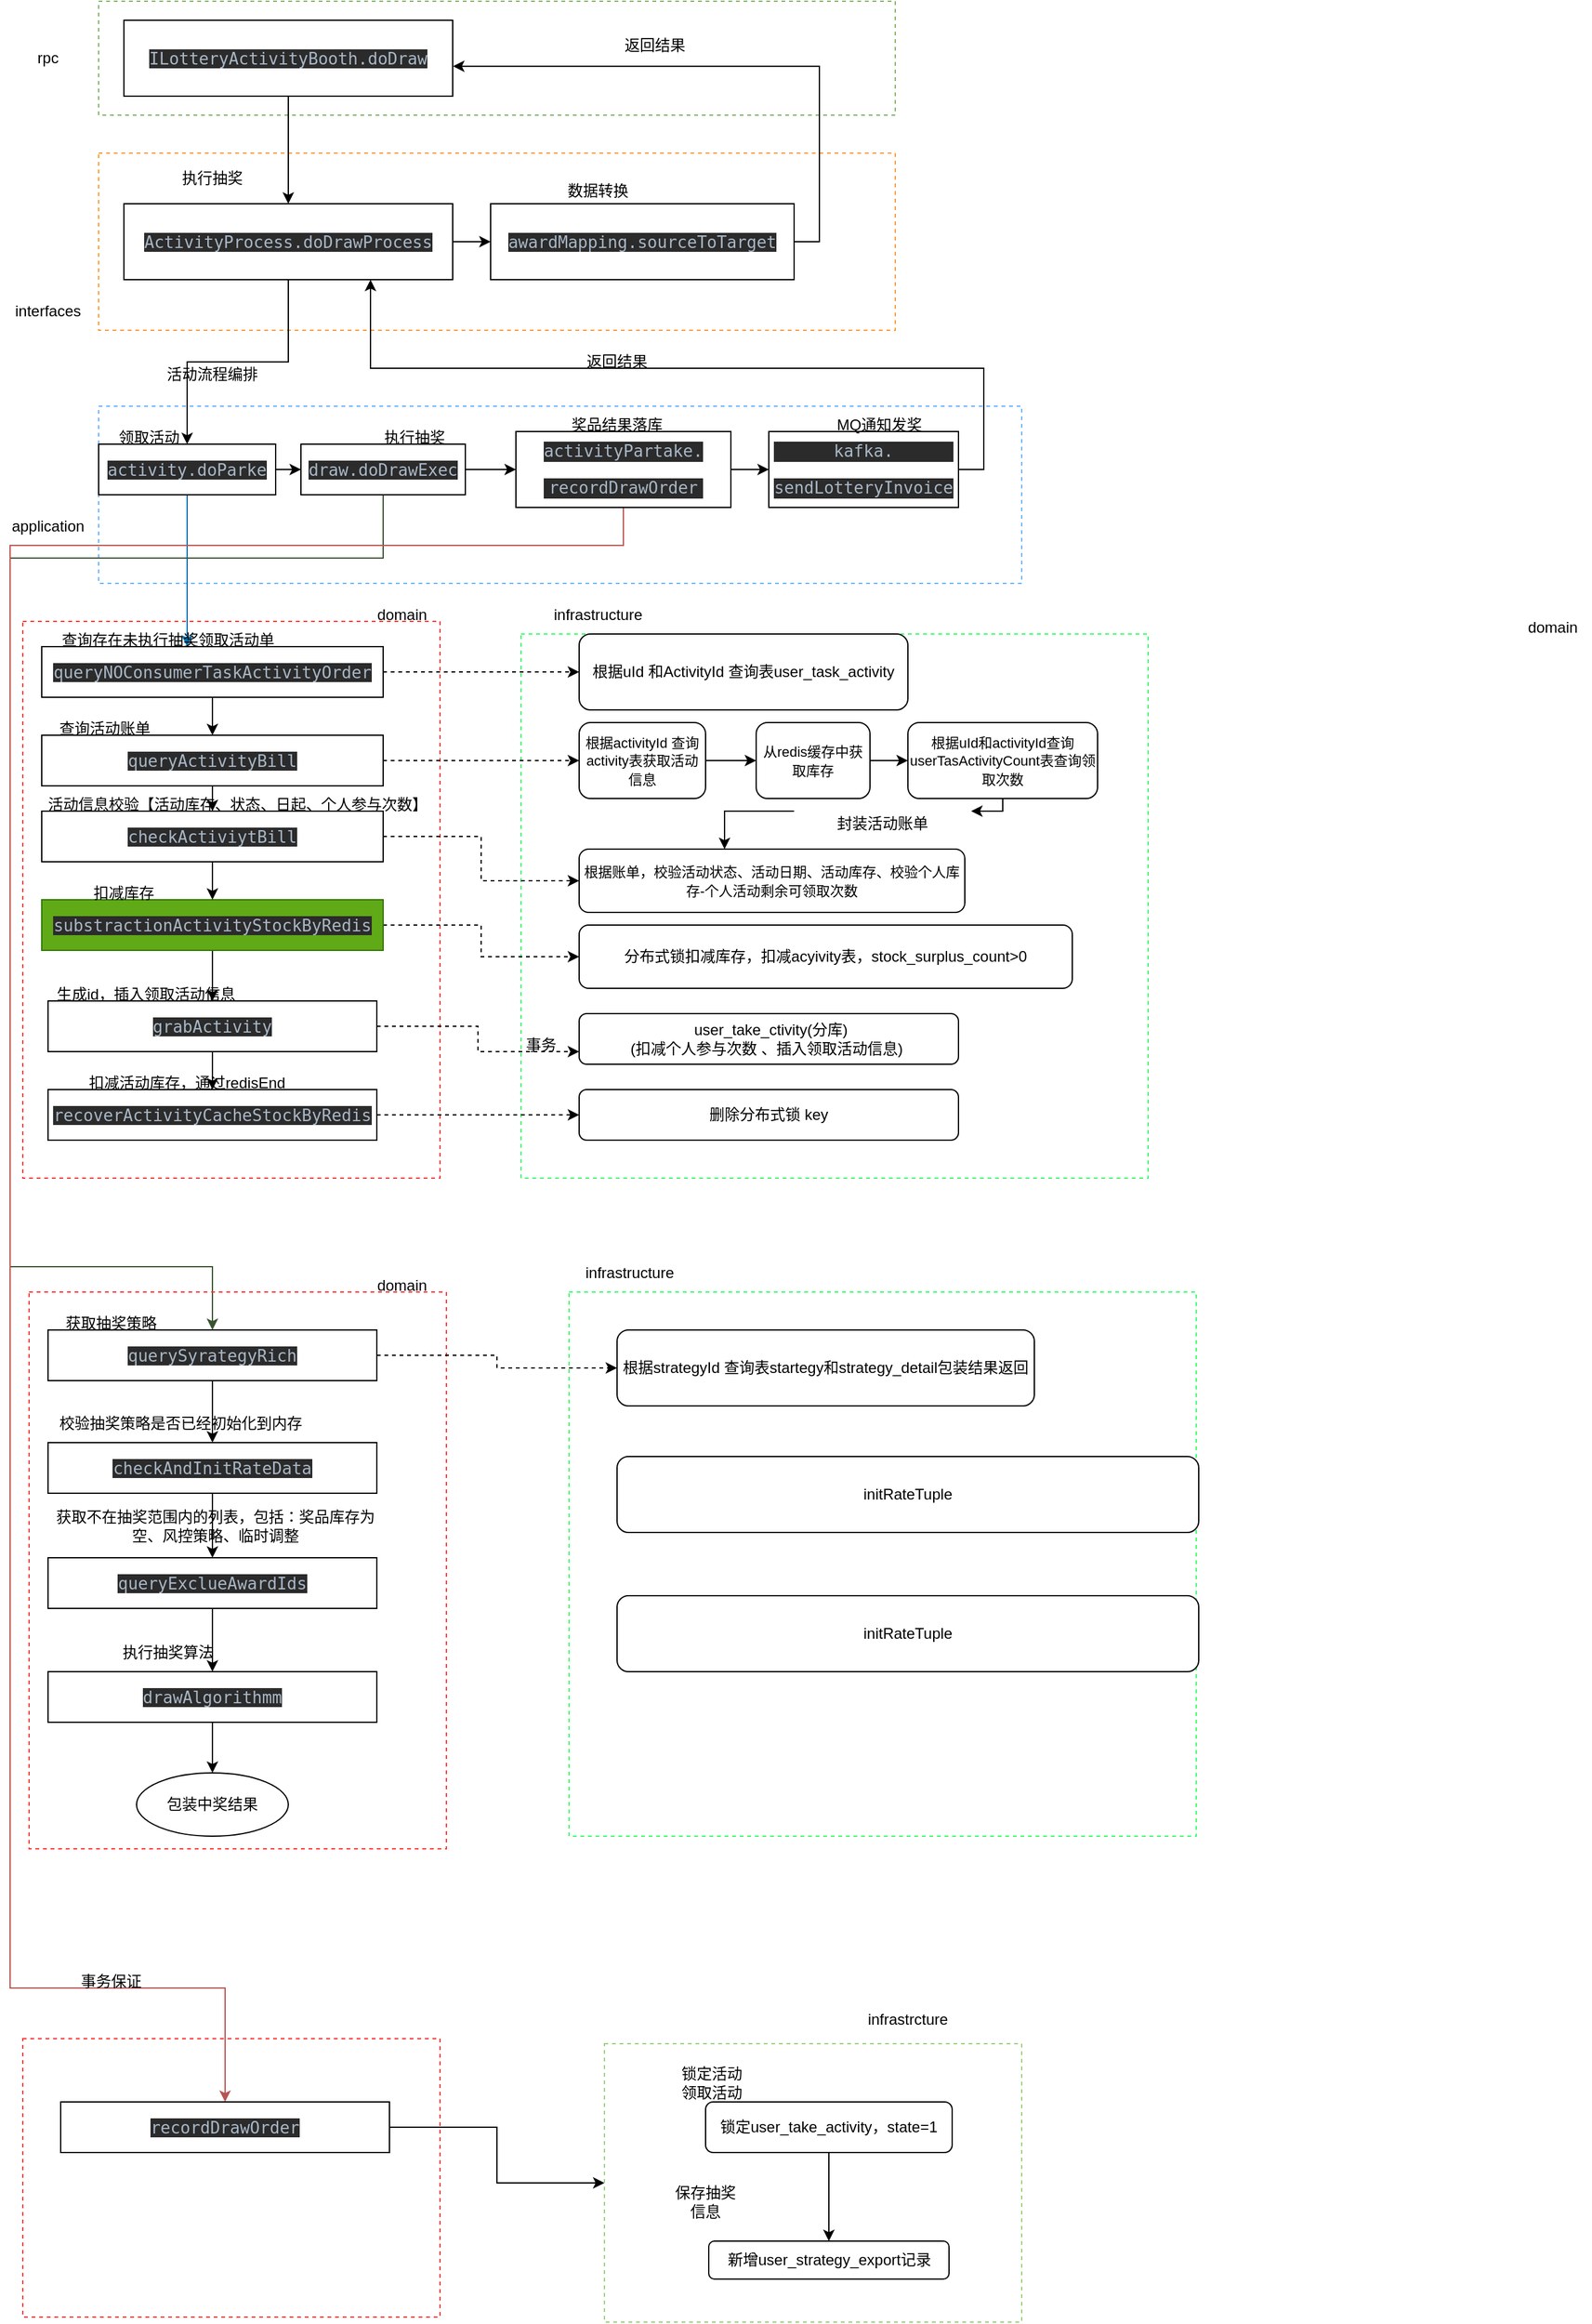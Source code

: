 <mxfile version="21.1.0" type="github">
  <diagram name="Page-1" id="397XtpELp0BZya12UyQO">
    <mxGraphModel dx="662" dy="318" grid="1" gridSize="10" guides="1" tooltips="1" connect="1" arrows="1" fold="1" page="1" pageScale="1" pageWidth="827" pageHeight="1169" math="0" shadow="0">
      <root>
        <mxCell id="0" />
        <mxCell id="1" parent="0" />
        <mxCell id="pDx0QRTIZcKYgERC59iP-1" value="" style="rounded=0;whiteSpace=wrap;html=1;fillColor=none;dashed=1;strokeColor=#82b366;" parent="1" vertex="1">
          <mxGeometry x="80" y="30" width="630" height="90" as="geometry" />
        </mxCell>
        <mxCell id="pDx0QRTIZcKYgERC59iP-2" value="rpc" style="text;html=1;strokeColor=none;fillColor=none;align=center;verticalAlign=middle;whiteSpace=wrap;rounded=0;" parent="1" vertex="1">
          <mxGeometry x="10" y="60" width="60" height="30" as="geometry" />
        </mxCell>
        <mxCell id="pDx0QRTIZcKYgERC59iP-3" value="" style="rounded=0;whiteSpace=wrap;html=1;fillColor=none;dashed=1;strokeColor=#FF9933;" parent="1" vertex="1">
          <mxGeometry x="80" y="150" width="630" height="140" as="geometry" />
        </mxCell>
        <mxCell id="pDx0QRTIZcKYgERC59iP-4" value="interfaces" style="text;html=1;strokeColor=none;fillColor=none;align=center;verticalAlign=middle;whiteSpace=wrap;rounded=0;" parent="1" vertex="1">
          <mxGeometry x="10" y="260" width="60" height="30" as="geometry" />
        </mxCell>
        <mxCell id="pDx0QRTIZcKYgERC59iP-6" value="" style="rounded=0;whiteSpace=wrap;html=1;fillColor=none;dashed=1;strokeColor=#66B2FF;" parent="1" vertex="1">
          <mxGeometry x="80" y="350" width="730" height="140" as="geometry" />
        </mxCell>
        <mxCell id="pDx0QRTIZcKYgERC59iP-7" value="application" style="text;html=1;strokeColor=none;fillColor=none;align=center;verticalAlign=middle;whiteSpace=wrap;rounded=0;" parent="1" vertex="1">
          <mxGeometry x="10" y="430" width="60" height="30" as="geometry" />
        </mxCell>
        <mxCell id="pDx0QRTIZcKYgERC59iP-8" value="" style="rounded=0;whiteSpace=wrap;html=1;fillColor=none;dashed=1;strokeColor=#ff3333;" parent="1" vertex="1">
          <mxGeometry x="20" y="520" width="330" height="440" as="geometry" />
        </mxCell>
        <mxCell id="pDx0QRTIZcKYgERC59iP-9" value="domain" style="text;html=1;strokeColor=none;fillColor=none;align=center;verticalAlign=middle;whiteSpace=wrap;rounded=0;" parent="1" vertex="1">
          <mxGeometry x="290" y="500" width="60" height="30" as="geometry" />
        </mxCell>
        <mxCell id="pDx0QRTIZcKYgERC59iP-10" value="" style="rounded=0;whiteSpace=wrap;html=1;fillColor=none;dashed=1;strokeColor=#33ff66;" parent="1" vertex="1">
          <mxGeometry x="414" y="530" width="496" height="430" as="geometry" />
        </mxCell>
        <mxCell id="pDx0QRTIZcKYgERC59iP-19" value="" style="edgeStyle=orthogonalEdgeStyle;rounded=0;orthogonalLoop=1;jettySize=auto;html=1;" parent="1" source="pDx0QRTIZcKYgERC59iP-12" target="pDx0QRTIZcKYgERC59iP-18" edge="1">
          <mxGeometry relative="1" as="geometry" />
        </mxCell>
        <mxCell id="pDx0QRTIZcKYgERC59iP-28" value="" style="edgeStyle=orthogonalEdgeStyle;rounded=0;orthogonalLoop=1;jettySize=auto;html=1;" parent="1" source="pDx0QRTIZcKYgERC59iP-12" target="pDx0QRTIZcKYgERC59iP-27" edge="1">
          <mxGeometry relative="1" as="geometry" />
        </mxCell>
        <mxCell id="pDx0QRTIZcKYgERC59iP-12" value="&lt;pre style=&quot;border-color: var(--border-color); background-color: rgb(43, 43, 43); color: rgb(169, 183, 198); font-family: &amp;quot;JetBrains Mono&amp;quot;, monospace; font-size: 9.8pt;&quot;&gt;ActivityProcess.doDrawProcess&lt;/pre&gt;" style="rounded=0;whiteSpace=wrap;html=1;" parent="1" vertex="1">
          <mxGeometry x="100" y="190" width="260" height="60" as="geometry" />
        </mxCell>
        <mxCell id="pDx0QRTIZcKYgERC59iP-14" style="edgeStyle=orthogonalEdgeStyle;rounded=0;orthogonalLoop=1;jettySize=auto;html=1;" parent="1" source="pDx0QRTIZcKYgERC59iP-13" target="pDx0QRTIZcKYgERC59iP-12" edge="1">
          <mxGeometry relative="1" as="geometry" />
        </mxCell>
        <mxCell id="pDx0QRTIZcKYgERC59iP-13" value="&lt;pre style=&quot;background-color:#2b2b2b;color:#a9b7c6;font-family:&#39;JetBrains Mono&#39;,monospace;font-size:9.8pt;&quot;&gt;ILotteryActivityBooth.doDraw&lt;/pre&gt;" style="rounded=0;whiteSpace=wrap;html=1;" parent="1" vertex="1">
          <mxGeometry x="100" y="45" width="260" height="60" as="geometry" />
        </mxCell>
        <mxCell id="pDx0QRTIZcKYgERC59iP-23" style="edgeStyle=orthogonalEdgeStyle;rounded=0;orthogonalLoop=1;jettySize=auto;html=1;entryX=1.001;entryY=0.606;entryDx=0;entryDy=0;entryPerimeter=0;" parent="1" source="pDx0QRTIZcKYgERC59iP-18" target="pDx0QRTIZcKYgERC59iP-13" edge="1">
          <mxGeometry relative="1" as="geometry">
            <Array as="points">
              <mxPoint x="650" y="220" />
              <mxPoint x="650" y="81" />
            </Array>
          </mxGeometry>
        </mxCell>
        <mxCell id="pDx0QRTIZcKYgERC59iP-18" value="&lt;pre style=&quot;border-color: var(--border-color); background-color: rgb(43, 43, 43); color: rgb(169, 183, 198); font-family: &amp;quot;JetBrains Mono&amp;quot;, monospace; font-size: 9.8pt;&quot;&gt;awardMapping.sourceToTarget&lt;/pre&gt;" style="whiteSpace=wrap;html=1;rounded=0;" parent="1" vertex="1">
          <mxGeometry x="390" y="190" width="240" height="60" as="geometry" />
        </mxCell>
        <mxCell id="pDx0QRTIZcKYgERC59iP-20" value="执行抽奖" style="text;html=1;strokeColor=none;fillColor=none;align=center;verticalAlign=middle;whiteSpace=wrap;rounded=0;" parent="1" vertex="1">
          <mxGeometry x="140" y="160" width="60" height="20" as="geometry" />
        </mxCell>
        <mxCell id="pDx0QRTIZcKYgERC59iP-21" value="数据转换" style="text;html=1;strokeColor=none;fillColor=none;align=center;verticalAlign=middle;whiteSpace=wrap;rounded=0;" parent="1" vertex="1">
          <mxGeometry x="440" y="170" width="70" height="20" as="geometry" />
        </mxCell>
        <mxCell id="pDx0QRTIZcKYgERC59iP-24" value="返回结果" style="text;html=1;strokeColor=none;fillColor=none;align=center;verticalAlign=middle;whiteSpace=wrap;rounded=0;" parent="1" vertex="1">
          <mxGeometry x="490" y="50" width="60" height="30" as="geometry" />
        </mxCell>
        <mxCell id="pDx0QRTIZcKYgERC59iP-31" value="" style="edgeStyle=orthogonalEdgeStyle;rounded=0;orthogonalLoop=1;jettySize=auto;html=1;" parent="1" source="pDx0QRTIZcKYgERC59iP-27" target="pDx0QRTIZcKYgERC59iP-30" edge="1">
          <mxGeometry relative="1" as="geometry" />
        </mxCell>
        <mxCell id="pDx0QRTIZcKYgERC59iP-55" style="edgeStyle=orthogonalEdgeStyle;rounded=0;orthogonalLoop=1;jettySize=auto;html=1;fillColor=#1ba1e2;strokeColor=#006EAF;" parent="1" source="pDx0QRTIZcKYgERC59iP-27" target="pDx0QRTIZcKYgERC59iP-54" edge="1">
          <mxGeometry relative="1" as="geometry">
            <Array as="points">
              <mxPoint x="150" y="510" />
              <mxPoint x="150" y="510" />
            </Array>
          </mxGeometry>
        </mxCell>
        <mxCell id="pDx0QRTIZcKYgERC59iP-27" value="&lt;pre style=&quot;border-color: var(--border-color); background-color: rgb(43, 43, 43); color: rgb(169, 183, 198); font-family: &amp;quot;JetBrains Mono&amp;quot;, monospace; font-size: 9.8pt;&quot;&gt;activity.doParke&lt;/pre&gt;" style="whiteSpace=wrap;html=1;rounded=0;" parent="1" vertex="1">
          <mxGeometry x="80" y="380" width="140" height="40" as="geometry" />
        </mxCell>
        <mxCell id="pDx0QRTIZcKYgERC59iP-29" value="活动流程编排" style="text;html=1;strokeColor=none;fillColor=none;align=center;verticalAlign=middle;whiteSpace=wrap;rounded=0;" parent="1" vertex="1">
          <mxGeometry x="60" y="310" width="220" height="30" as="geometry" />
        </mxCell>
        <mxCell id="pDx0QRTIZcKYgERC59iP-35" value="" style="edgeStyle=orthogonalEdgeStyle;rounded=0;orthogonalLoop=1;jettySize=auto;html=1;" parent="1" source="pDx0QRTIZcKYgERC59iP-30" target="pDx0QRTIZcKYgERC59iP-34" edge="1">
          <mxGeometry relative="1" as="geometry" />
        </mxCell>
        <mxCell id="pDx0QRTIZcKYgERC59iP-111" style="edgeStyle=orthogonalEdgeStyle;rounded=0;orthogonalLoop=1;jettySize=auto;html=1;fillColor=#6d8764;strokeColor=#3A5431;entryX=0.5;entryY=0;entryDx=0;entryDy=0;" parent="1" source="pDx0QRTIZcKYgERC59iP-30" target="pDx0QRTIZcKYgERC59iP-115" edge="1">
          <mxGeometry relative="1" as="geometry">
            <mxPoint x="170" y="1050" as="targetPoint" />
            <Array as="points">
              <mxPoint x="305" y="470" />
              <mxPoint x="10" y="470" />
              <mxPoint x="10" y="1030" />
              <mxPoint x="170" y="1030" />
            </Array>
          </mxGeometry>
        </mxCell>
        <mxCell id="pDx0QRTIZcKYgERC59iP-30" value="&lt;pre style=&quot;border-color: var(--border-color); background-color: rgb(43, 43, 43); color: rgb(169, 183, 198); font-family: &amp;quot;JetBrains Mono&amp;quot;, monospace; font-size: 9.8pt;&quot;&gt;draw.doDrawExec&lt;/pre&gt;" style="whiteSpace=wrap;html=1;rounded=0;" parent="1" vertex="1">
          <mxGeometry x="240" y="380" width="130" height="40" as="geometry" />
        </mxCell>
        <mxCell id="pDx0QRTIZcKYgERC59iP-37" value="" style="edgeStyle=orthogonalEdgeStyle;rounded=0;orthogonalLoop=1;jettySize=auto;html=1;" parent="1" source="pDx0QRTIZcKYgERC59iP-34" target="pDx0QRTIZcKYgERC59iP-36" edge="1">
          <mxGeometry relative="1" as="geometry" />
        </mxCell>
        <mxCell id="pDx0QRTIZcKYgERC59iP-133" style="edgeStyle=orthogonalEdgeStyle;rounded=0;orthogonalLoop=1;jettySize=auto;html=1;fillColor=#f8cecc;gradientColor=#ea6b66;strokeColor=#b85450;entryX=0.5;entryY=0;entryDx=0;entryDy=0;" parent="1" source="pDx0QRTIZcKYgERC59iP-34" target="pDx0QRTIZcKYgERC59iP-135" edge="1">
          <mxGeometry relative="1" as="geometry">
            <mxPoint x="200" y="1650" as="targetPoint" />
            <Array as="points">
              <mxPoint x="495" y="460" />
              <mxPoint x="10" y="460" />
              <mxPoint x="10" y="1600" />
              <mxPoint x="180" y="1600" />
              <mxPoint x="180" y="1670" />
            </Array>
          </mxGeometry>
        </mxCell>
        <mxCell id="pDx0QRTIZcKYgERC59iP-34" value="&lt;pre style=&quot;border-color: var(--border-color); background-color: rgb(43, 43, 43); color: rgb(169, 183, 198); font-family: &amp;quot;JetBrains Mono&amp;quot;, monospace; font-size: 9.8pt;&quot;&gt;activityPartake.&lt;/pre&gt;&lt;pre style=&quot;border-color: var(--border-color); background-color: rgb(43, 43, 43); color: rgb(169, 183, 198); font-family: &amp;quot;JetBrains Mono&amp;quot;, monospace; font-size: 9.8pt;&quot;&gt;recordDrawOrder&lt;/pre&gt;" style="whiteSpace=wrap;html=1;rounded=0;" parent="1" vertex="1">
          <mxGeometry x="410" y="370" width="170" height="60" as="geometry" />
        </mxCell>
        <mxCell id="pDx0QRTIZcKYgERC59iP-39" style="edgeStyle=orthogonalEdgeStyle;rounded=0;orthogonalLoop=1;jettySize=auto;html=1;entryX=0.75;entryY=1;entryDx=0;entryDy=0;" parent="1" source="pDx0QRTIZcKYgERC59iP-36" target="pDx0QRTIZcKYgERC59iP-12" edge="1">
          <mxGeometry relative="1" as="geometry">
            <Array as="points">
              <mxPoint x="780" y="400" />
              <mxPoint x="780" y="320" />
              <mxPoint x="295" y="320" />
            </Array>
          </mxGeometry>
        </mxCell>
        <mxCell id="pDx0QRTIZcKYgERC59iP-36" value="&lt;pre style=&quot;border-color: var(--border-color); background-color: rgb(43, 43, 43); color: rgb(169, 183, 198); font-family: &amp;quot;JetBrains Mono&amp;quot;, monospace; font-size: 9.8pt;&quot;&gt;kafka.&lt;/pre&gt;&lt;pre style=&quot;border-color: var(--border-color); background-color: rgb(43, 43, 43); color: rgb(169, 183, 198); font-family: &amp;quot;JetBrains Mono&amp;quot;, monospace; font-size: 9.8pt;&quot;&gt;sendLotteryInvoice&lt;/pre&gt;" style="whiteSpace=wrap;html=1;rounded=0;" parent="1" vertex="1">
          <mxGeometry x="610" y="370" width="150" height="60" as="geometry" />
        </mxCell>
        <mxCell id="pDx0QRTIZcKYgERC59iP-41" value="返回结果" style="text;html=1;strokeColor=none;fillColor=none;align=center;verticalAlign=middle;whiteSpace=wrap;rounded=0;" parent="1" vertex="1">
          <mxGeometry x="460" y="300" width="60" height="30" as="geometry" />
        </mxCell>
        <mxCell id="pDx0QRTIZcKYgERC59iP-42" value="领取活动" style="text;html=1;strokeColor=none;fillColor=none;align=center;verticalAlign=middle;whiteSpace=wrap;rounded=0;" parent="1" vertex="1">
          <mxGeometry x="90" y="360" width="60" height="30" as="geometry" />
        </mxCell>
        <mxCell id="pDx0QRTIZcKYgERC59iP-43" value="执行抽奖" style="text;html=1;strokeColor=none;fillColor=none;align=center;verticalAlign=middle;whiteSpace=wrap;rounded=0;" parent="1" vertex="1">
          <mxGeometry x="300" y="360" width="60" height="30" as="geometry" />
        </mxCell>
        <mxCell id="pDx0QRTIZcKYgERC59iP-44" value="奖品结果落库" style="text;html=1;strokeColor=none;fillColor=none;align=center;verticalAlign=middle;whiteSpace=wrap;rounded=0;" parent="1" vertex="1">
          <mxGeometry x="440" y="350" width="100" height="30" as="geometry" />
        </mxCell>
        <mxCell id="pDx0QRTIZcKYgERC59iP-45" value="MQ通知发奖" style="text;html=1;strokeColor=none;fillColor=none;align=center;verticalAlign=middle;whiteSpace=wrap;rounded=0;" parent="1" vertex="1">
          <mxGeometry x="655" y="350" width="85" height="30" as="geometry" />
        </mxCell>
        <mxCell id="pDx0QRTIZcKYgERC59iP-61" style="edgeStyle=orthogonalEdgeStyle;rounded=0;orthogonalLoop=1;jettySize=auto;html=1;entryX=0.5;entryY=0;entryDx=0;entryDy=0;" parent="1" source="pDx0QRTIZcKYgERC59iP-54" target="pDx0QRTIZcKYgERC59iP-56" edge="1">
          <mxGeometry relative="1" as="geometry" />
        </mxCell>
        <mxCell id="pDx0QRTIZcKYgERC59iP-84" style="edgeStyle=orthogonalEdgeStyle;rounded=0;orthogonalLoop=1;jettySize=auto;html=1;entryX=0;entryY=0.5;entryDx=0;entryDy=0;dashed=1;" parent="1" source="pDx0QRTIZcKYgERC59iP-54" target="pDx0QRTIZcKYgERC59iP-83" edge="1">
          <mxGeometry relative="1" as="geometry" />
        </mxCell>
        <mxCell id="pDx0QRTIZcKYgERC59iP-54" value="&lt;pre style=&quot;border-color: var(--border-color); background-color: rgb(43, 43, 43); color: rgb(169, 183, 198); font-family: &amp;quot;JetBrains Mono&amp;quot;, monospace; font-size: 9.8pt;&quot;&gt;queryNOConsumerTaskActivityOrder&lt;/pre&gt;" style="rounded=0;whiteSpace=wrap;html=1;" parent="1" vertex="1">
          <mxGeometry x="35" y="540" width="270" height="40" as="geometry" />
        </mxCell>
        <mxCell id="pDx0QRTIZcKYgERC59iP-66" style="edgeStyle=orthogonalEdgeStyle;rounded=0;orthogonalLoop=1;jettySize=auto;html=1;entryX=0.5;entryY=0;entryDx=0;entryDy=0;" parent="1" source="pDx0QRTIZcKYgERC59iP-56" target="pDx0QRTIZcKYgERC59iP-58" edge="1">
          <mxGeometry relative="1" as="geometry" />
        </mxCell>
        <mxCell id="pDx0QRTIZcKYgERC59iP-86" style="edgeStyle=orthogonalEdgeStyle;rounded=0;orthogonalLoop=1;jettySize=auto;html=1;entryX=0;entryY=0.5;entryDx=0;entryDy=0;dashed=1;" parent="1" source="pDx0QRTIZcKYgERC59iP-56" target="pDx0QRTIZcKYgERC59iP-85" edge="1">
          <mxGeometry relative="1" as="geometry" />
        </mxCell>
        <mxCell id="pDx0QRTIZcKYgERC59iP-56" value="&lt;pre style=&quot;border-color: var(--border-color); background-color: rgb(43, 43, 43); color: rgb(169, 183, 198); font-family: &amp;quot;JetBrains Mono&amp;quot;, monospace; font-size: 9.8pt;&quot;&gt;queryActivityBill&lt;/pre&gt;" style="rounded=0;whiteSpace=wrap;html=1;" parent="1" vertex="1">
          <mxGeometry x="35" y="610" width="270" height="40" as="geometry" />
        </mxCell>
        <mxCell id="pDx0QRTIZcKYgERC59iP-73" value="" style="edgeStyle=orthogonalEdgeStyle;rounded=0;orthogonalLoop=1;jettySize=auto;html=1;" parent="1" source="pDx0QRTIZcKYgERC59iP-57" target="pDx0QRTIZcKYgERC59iP-72" edge="1">
          <mxGeometry relative="1" as="geometry" />
        </mxCell>
        <mxCell id="pDx0QRTIZcKYgERC59iP-101" style="edgeStyle=orthogonalEdgeStyle;rounded=0;orthogonalLoop=1;jettySize=auto;html=1;dashed=1;" parent="1" source="pDx0QRTIZcKYgERC59iP-57" target="pDx0QRTIZcKYgERC59iP-100" edge="1">
          <mxGeometry relative="1" as="geometry" />
        </mxCell>
        <mxCell id="pDx0QRTIZcKYgERC59iP-57" value="&lt;pre style=&quot;border-color: var(--border-color); background-color: rgb(43, 43, 43); color: rgb(169, 183, 198); font-family: &amp;quot;JetBrains Mono&amp;quot;, monospace; font-size: 9.8pt;&quot;&gt;&lt;pre style=&quot;border-color: var(--border-color); font-family: &amp;quot;JetBrains Mono&amp;quot;, monospace; font-size: 9.8pt;&quot;&gt;substractionActivityStockByRedis&lt;/pre&gt;&lt;/pre&gt;" style="rounded=0;whiteSpace=wrap;html=1;fillColor=#60a917;fontColor=#ffffff;strokeColor=#2D7600;" parent="1" vertex="1">
          <mxGeometry x="35" y="740" width="270" height="40" as="geometry" />
        </mxCell>
        <mxCell id="pDx0QRTIZcKYgERC59iP-67" value="" style="edgeStyle=orthogonalEdgeStyle;rounded=0;orthogonalLoop=1;jettySize=auto;html=1;" parent="1" source="pDx0QRTIZcKYgERC59iP-58" target="pDx0QRTIZcKYgERC59iP-57" edge="1">
          <mxGeometry relative="1" as="geometry" />
        </mxCell>
        <mxCell id="pDx0QRTIZcKYgERC59iP-95" style="edgeStyle=orthogonalEdgeStyle;rounded=0;orthogonalLoop=1;jettySize=auto;html=1;entryX=0;entryY=0.5;entryDx=0;entryDy=0;dashed=1;" parent="1" source="pDx0QRTIZcKYgERC59iP-58" target="pDx0QRTIZcKYgERC59iP-94" edge="1">
          <mxGeometry relative="1" as="geometry" />
        </mxCell>
        <mxCell id="pDx0QRTIZcKYgERC59iP-58" value="&lt;pre style=&quot;border-color: var(--border-color); background-color: rgb(43, 43, 43); color: rgb(169, 183, 198); font-family: &amp;quot;JetBrains Mono&amp;quot;, monospace; font-size: 9.8pt;&quot;&gt;checkActiviytBill&lt;/pre&gt;" style="rounded=0;whiteSpace=wrap;html=1;" parent="1" vertex="1">
          <mxGeometry x="35" y="670" width="270" height="40" as="geometry" />
        </mxCell>
        <mxCell id="pDx0QRTIZcKYgERC59iP-68" value="查询存在未执行抽奖领取活动单" style="text;html=1;strokeColor=none;fillColor=none;align=center;verticalAlign=middle;whiteSpace=wrap;rounded=0;" parent="1" vertex="1">
          <mxGeometry x="50" y="520" width="170" height="30" as="geometry" />
        </mxCell>
        <mxCell id="pDx0QRTIZcKYgERC59iP-69" value="查询活动账单" style="text;html=1;strokeColor=none;fillColor=none;align=center;verticalAlign=middle;whiteSpace=wrap;rounded=0;" parent="1" vertex="1">
          <mxGeometry x="30" y="590" width="110" height="30" as="geometry" />
        </mxCell>
        <mxCell id="pDx0QRTIZcKYgERC59iP-70" value="活动信息校验【活动库存、状态、日起、个人参与次数】" style="text;html=1;strokeColor=none;fillColor=none;align=center;verticalAlign=middle;whiteSpace=wrap;rounded=0;" parent="1" vertex="1">
          <mxGeometry x="30" y="650" width="320" height="30" as="geometry" />
        </mxCell>
        <mxCell id="pDx0QRTIZcKYgERC59iP-71" value="扣减库存" style="text;html=1;strokeColor=none;fillColor=none;align=center;verticalAlign=middle;whiteSpace=wrap;rounded=0;" parent="1" vertex="1">
          <mxGeometry x="70" y="720" width="60" height="30" as="geometry" />
        </mxCell>
        <mxCell id="pDx0QRTIZcKYgERC59iP-76" value="" style="edgeStyle=orthogonalEdgeStyle;rounded=0;orthogonalLoop=1;jettySize=auto;html=1;" parent="1" source="pDx0QRTIZcKYgERC59iP-72" target="pDx0QRTIZcKYgERC59iP-75" edge="1">
          <mxGeometry relative="1" as="geometry" />
        </mxCell>
        <mxCell id="pDx0QRTIZcKYgERC59iP-104" style="edgeStyle=orthogonalEdgeStyle;rounded=0;orthogonalLoop=1;jettySize=auto;html=1;entryX=0;entryY=0.75;entryDx=0;entryDy=0;dashed=1;" parent="1" source="pDx0QRTIZcKYgERC59iP-72" target="pDx0QRTIZcKYgERC59iP-103" edge="1">
          <mxGeometry relative="1" as="geometry" />
        </mxCell>
        <mxCell id="pDx0QRTIZcKYgERC59iP-72" value="&lt;pre style=&quot;border-color: var(--border-color); color: rgb(169, 183, 198); font-size: 9.8pt; font-family: &amp;quot;JetBrains Mono&amp;quot;, monospace;&quot;&gt;&lt;pre style=&quot;border-color: var(--border-color); background-color: rgb(43, 43, 43); font-family: &amp;quot;JetBrains Mono&amp;quot;, monospace; font-size: 9.8pt;&quot;&gt;grabActivity&lt;/pre&gt;&lt;/pre&gt;" style="whiteSpace=wrap;html=1;rounded=0;" parent="1" vertex="1">
          <mxGeometry x="40" y="820" width="260" height="40" as="geometry" />
        </mxCell>
        <mxCell id="pDx0QRTIZcKYgERC59iP-74" value="生成id，插入领取活动信息" style="text;html=1;strokeColor=none;fillColor=none;align=center;verticalAlign=middle;whiteSpace=wrap;rounded=0;" parent="1" vertex="1">
          <mxGeometry x="35" y="800" width="165" height="30" as="geometry" />
        </mxCell>
        <mxCell id="pDx0QRTIZcKYgERC59iP-107" style="edgeStyle=orthogonalEdgeStyle;rounded=0;orthogonalLoop=1;jettySize=auto;html=1;dashed=1;" parent="1" source="pDx0QRTIZcKYgERC59iP-75" target="pDx0QRTIZcKYgERC59iP-106" edge="1">
          <mxGeometry relative="1" as="geometry" />
        </mxCell>
        <mxCell id="pDx0QRTIZcKYgERC59iP-75" value="&lt;pre style=&quot;border-color: var(--border-color); color: rgb(169, 183, 198); font-size: 9.8pt; font-style: normal; font-variant-ligatures: normal; font-variant-caps: normal; font-weight: 400; letter-spacing: normal; orphans: 2; text-align: center; text-indent: 0px; text-transform: none; widows: 2; word-spacing: 0px; -webkit-text-stroke-width: 0px; text-decoration-thickness: initial; text-decoration-style: initial; text-decoration-color: initial; background-color: rgb(43, 43, 43); font-family: &amp;quot;JetBrains Mono&amp;quot;, monospace;&quot;&gt;recoverActivityCacheStockByRedis&lt;/pre&gt;" style="whiteSpace=wrap;html=1;rounded=0;" parent="1" vertex="1">
          <mxGeometry x="40" y="890" width="260" height="40" as="geometry" />
        </mxCell>
        <mxCell id="pDx0QRTIZcKYgERC59iP-77" value="扣减活动库存，通过redisEnd" style="text;html=1;strokeColor=none;fillColor=none;align=center;verticalAlign=middle;whiteSpace=wrap;rounded=0;" parent="1" vertex="1">
          <mxGeometry x="60" y="870" width="180" height="30" as="geometry" />
        </mxCell>
        <mxCell id="pDx0QRTIZcKYgERC59iP-80" value="infrastructure" style="text;html=1;strokeColor=none;fillColor=none;align=center;verticalAlign=middle;whiteSpace=wrap;rounded=0;" parent="1" vertex="1">
          <mxGeometry x="430" y="500" width="90" height="30" as="geometry" />
        </mxCell>
        <mxCell id="pDx0QRTIZcKYgERC59iP-83" value="根据uId 和ActivityId 查询表user_task_activity" style="rounded=1;whiteSpace=wrap;html=1;" parent="1" vertex="1">
          <mxGeometry x="460" y="530" width="260" height="60" as="geometry" />
        </mxCell>
        <mxCell id="pDx0QRTIZcKYgERC59iP-90" value="" style="edgeStyle=orthogonalEdgeStyle;rounded=0;orthogonalLoop=1;jettySize=auto;html=1;" parent="1" source="pDx0QRTIZcKYgERC59iP-85" target="pDx0QRTIZcKYgERC59iP-87" edge="1">
          <mxGeometry relative="1" as="geometry" />
        </mxCell>
        <mxCell id="pDx0QRTIZcKYgERC59iP-85" value="&lt;span style=&quot;font-size: 11px;&quot;&gt;根据activityId 查询activity表获取活动信息&lt;/span&gt;" style="rounded=1;whiteSpace=wrap;html=1;" parent="1" vertex="1">
          <mxGeometry x="460" y="600" width="100" height="60" as="geometry" />
        </mxCell>
        <mxCell id="pDx0QRTIZcKYgERC59iP-92" value="" style="edgeStyle=orthogonalEdgeStyle;rounded=0;orthogonalLoop=1;jettySize=auto;html=1;" parent="1" source="pDx0QRTIZcKYgERC59iP-87" target="pDx0QRTIZcKYgERC59iP-91" edge="1">
          <mxGeometry relative="1" as="geometry" />
        </mxCell>
        <mxCell id="pDx0QRTIZcKYgERC59iP-87" value="&lt;span style=&quot;font-size: 11px;&quot;&gt;从redis缓存中获取库存&lt;/span&gt;" style="rounded=1;whiteSpace=wrap;html=1;" parent="1" vertex="1">
          <mxGeometry x="600" y="600" width="90" height="60" as="geometry" />
        </mxCell>
        <mxCell id="pDx0QRTIZcKYgERC59iP-96" style="edgeStyle=orthogonalEdgeStyle;rounded=0;orthogonalLoop=1;jettySize=auto;html=1;" parent="1" source="pDx0QRTIZcKYgERC59iP-97" target="pDx0QRTIZcKYgERC59iP-94" edge="1">
          <mxGeometry relative="1" as="geometry">
            <Array as="points">
              <mxPoint x="575" y="670" />
            </Array>
          </mxGeometry>
        </mxCell>
        <mxCell id="pDx0QRTIZcKYgERC59iP-91" value="&lt;span style=&quot;font-size: 11px;&quot;&gt;根据uId和activityId查询userTasActivityCount表查询领取次数&lt;/span&gt;" style="rounded=1;whiteSpace=wrap;html=1;" parent="1" vertex="1">
          <mxGeometry x="720" y="600" width="150" height="60" as="geometry" />
        </mxCell>
        <mxCell id="pDx0QRTIZcKYgERC59iP-94" value="&lt;span style=&quot;font-size: 11px;&quot;&gt;根据账单，校验活动状态、活动日期、活动库存、校验个人库存-个人活动剩余可领取次数&lt;/span&gt;" style="rounded=1;whiteSpace=wrap;html=1;" parent="1" vertex="1">
          <mxGeometry x="460" y="700" width="305" height="50" as="geometry" />
        </mxCell>
        <mxCell id="pDx0QRTIZcKYgERC59iP-98" value="" style="edgeStyle=orthogonalEdgeStyle;rounded=0;orthogonalLoop=1;jettySize=auto;html=1;" parent="1" source="pDx0QRTIZcKYgERC59iP-91" target="pDx0QRTIZcKYgERC59iP-97" edge="1">
          <mxGeometry relative="1" as="geometry">
            <mxPoint x="795" y="660" as="sourcePoint" />
            <mxPoint x="575" y="690" as="targetPoint" />
            <Array as="points">
              <mxPoint x="795" y="670" />
            </Array>
          </mxGeometry>
        </mxCell>
        <mxCell id="pDx0QRTIZcKYgERC59iP-97" value="封装活动账单" style="text;html=1;strokeColor=none;fillColor=none;align=center;verticalAlign=middle;whiteSpace=wrap;rounded=0;" parent="1" vertex="1">
          <mxGeometry x="630" y="670" width="140" height="20" as="geometry" />
        </mxCell>
        <mxCell id="pDx0QRTIZcKYgERC59iP-100" value="分布式锁扣减库存，扣减acyivity表，stock_surplus_count&amp;gt;0" style="rounded=1;whiteSpace=wrap;html=1;" parent="1" vertex="1">
          <mxGeometry x="460" y="760" width="390" height="50" as="geometry" />
        </mxCell>
        <mxCell id="pDx0QRTIZcKYgERC59iP-103" value="&amp;nbsp;user_take_ctivity(分库)&lt;br&gt;(扣减个人参与次数 、插入领取活动信息)&amp;nbsp;" style="rounded=1;whiteSpace=wrap;html=1;" parent="1" vertex="1">
          <mxGeometry x="460" y="830" width="300" height="40" as="geometry" />
        </mxCell>
        <mxCell id="pDx0QRTIZcKYgERC59iP-106" value="删除分布式锁 key" style="rounded=1;whiteSpace=wrap;html=1;" parent="1" vertex="1">
          <mxGeometry x="460" y="890" width="300" height="40" as="geometry" />
        </mxCell>
        <mxCell id="pDx0QRTIZcKYgERC59iP-110" value="" style="rounded=0;whiteSpace=wrap;html=1;fillColor=none;dashed=1;strokeColor=#ff3333;" parent="1" vertex="1">
          <mxGeometry x="25" y="1050" width="330" height="440" as="geometry" />
        </mxCell>
        <mxCell id="pDx0QRTIZcKYgERC59iP-114" value="domain" style="text;html=1;strokeColor=none;fillColor=none;align=center;verticalAlign=middle;whiteSpace=wrap;rounded=0;" parent="1" vertex="1">
          <mxGeometry x="290" y="1030" width="60" height="30" as="geometry" />
        </mxCell>
        <mxCell id="pDx0QRTIZcKYgERC59iP-123" value="" style="edgeStyle=orthogonalEdgeStyle;rounded=0;orthogonalLoop=1;jettySize=auto;html=1;" parent="1" source="pDx0QRTIZcKYgERC59iP-115" target="pDx0QRTIZcKYgERC59iP-117" edge="1">
          <mxGeometry relative="1" as="geometry" />
        </mxCell>
        <mxCell id="eVnzq9drvpG-ZcvxeLdb-4" style="edgeStyle=orthogonalEdgeStyle;rounded=0;orthogonalLoop=1;jettySize=auto;html=1;entryX=0;entryY=0.5;entryDx=0;entryDy=0;dashed=1;" edge="1" parent="1" source="pDx0QRTIZcKYgERC59iP-115" target="eVnzq9drvpG-ZcvxeLdb-3">
          <mxGeometry relative="1" as="geometry" />
        </mxCell>
        <mxCell id="pDx0QRTIZcKYgERC59iP-115" value="&lt;pre style=&quot;border-color: var(--border-color); color: rgb(169, 183, 198); font-size: 9.8pt; font-style: normal; font-variant-ligatures: normal; font-variant-caps: normal; font-weight: 400; letter-spacing: normal; orphans: 2; text-align: center; text-indent: 0px; text-transform: none; widows: 2; word-spacing: 0px; -webkit-text-stroke-width: 0px; text-decoration-thickness: initial; text-decoration-style: initial; text-decoration-color: initial; background-color: rgb(43, 43, 43); font-family: &amp;quot;JetBrains Mono&amp;quot;, monospace;&quot;&gt;querySyrategyRich&lt;/pre&gt;" style="whiteSpace=wrap;html=1;rounded=0;" parent="1" vertex="1">
          <mxGeometry x="40" y="1080" width="260" height="40" as="geometry" />
        </mxCell>
        <mxCell id="pDx0QRTIZcKYgERC59iP-124" value="" style="edgeStyle=orthogonalEdgeStyle;rounded=0;orthogonalLoop=1;jettySize=auto;html=1;" parent="1" source="pDx0QRTIZcKYgERC59iP-117" target="pDx0QRTIZcKYgERC59iP-118" edge="1">
          <mxGeometry relative="1" as="geometry" />
        </mxCell>
        <mxCell id="pDx0QRTIZcKYgERC59iP-117" value="&lt;pre style=&quot;border-color: var(--border-color); color: rgb(169, 183, 198); font-size: 9.8pt; font-style: normal; font-variant-ligatures: normal; font-variant-caps: normal; font-weight: 400; letter-spacing: normal; orphans: 2; text-align: center; text-indent: 0px; text-transform: none; widows: 2; word-spacing: 0px; -webkit-text-stroke-width: 0px; text-decoration-thickness: initial; text-decoration-style: initial; text-decoration-color: initial; background-color: rgb(43, 43, 43); font-family: &amp;quot;JetBrains Mono&amp;quot;, monospace;&quot;&gt;checkAndInitRateData&lt;/pre&gt;" style="whiteSpace=wrap;html=1;rounded=0;" parent="1" vertex="1">
          <mxGeometry x="40" y="1169" width="260" height="40" as="geometry" />
        </mxCell>
        <mxCell id="pDx0QRTIZcKYgERC59iP-125" value="" style="edgeStyle=orthogonalEdgeStyle;rounded=0;orthogonalLoop=1;jettySize=auto;html=1;" parent="1" source="pDx0QRTIZcKYgERC59iP-118" target="pDx0QRTIZcKYgERC59iP-119" edge="1">
          <mxGeometry relative="1" as="geometry" />
        </mxCell>
        <mxCell id="pDx0QRTIZcKYgERC59iP-118" value="&lt;pre style=&quot;border-color: var(--border-color); color: rgb(169, 183, 198); font-size: 9.8pt; font-style: normal; font-variant-ligatures: normal; font-variant-caps: normal; font-weight: 400; letter-spacing: normal; orphans: 2; text-align: center; text-indent: 0px; text-transform: none; widows: 2; word-spacing: 0px; -webkit-text-stroke-width: 0px; text-decoration-thickness: initial; text-decoration-style: initial; text-decoration-color: initial; background-color: rgb(43, 43, 43); font-family: &amp;quot;JetBrains Mono&amp;quot;, monospace;&quot;&gt;queryExclueAwardIds&lt;/pre&gt;" style="whiteSpace=wrap;html=1;rounded=0;" parent="1" vertex="1">
          <mxGeometry x="40" y="1260" width="260" height="40" as="geometry" />
        </mxCell>
        <mxCell id="pDx0QRTIZcKYgERC59iP-130" value="" style="edgeStyle=orthogonalEdgeStyle;rounded=0;orthogonalLoop=1;jettySize=auto;html=1;" parent="1" source="pDx0QRTIZcKYgERC59iP-119" target="pDx0QRTIZcKYgERC59iP-129" edge="1">
          <mxGeometry relative="1" as="geometry" />
        </mxCell>
        <mxCell id="pDx0QRTIZcKYgERC59iP-119" value="&lt;pre style=&quot;border-color: var(--border-color); color: rgb(169, 183, 198); font-size: 9.8pt; font-style: normal; font-variant-ligatures: normal; font-variant-caps: normal; font-weight: 400; letter-spacing: normal; orphans: 2; text-align: center; text-indent: 0px; text-transform: none; widows: 2; word-spacing: 0px; -webkit-text-stroke-width: 0px; text-decoration-thickness: initial; text-decoration-style: initial; text-decoration-color: initial; background-color: rgb(43, 43, 43); font-family: &amp;quot;JetBrains Mono&amp;quot;, monospace;&quot;&gt;drawAlgorithmm&lt;/pre&gt;" style="whiteSpace=wrap;html=1;rounded=0;" parent="1" vertex="1">
          <mxGeometry x="40" y="1350" width="260" height="40" as="geometry" />
        </mxCell>
        <mxCell id="pDx0QRTIZcKYgERC59iP-120" value="获取抽奖策略" style="text;html=1;strokeColor=none;fillColor=none;align=center;verticalAlign=middle;whiteSpace=wrap;rounded=0;" parent="1" vertex="1">
          <mxGeometry x="35" y="1060" width="110" height="30" as="geometry" />
        </mxCell>
        <mxCell id="pDx0QRTIZcKYgERC59iP-122" value="校验抽奖策略是否已经初始化到内存" style="text;html=1;strokeColor=none;fillColor=none;align=center;verticalAlign=middle;whiteSpace=wrap;rounded=0;" parent="1" vertex="1">
          <mxGeometry x="30" y="1139" width="230" height="30" as="geometry" />
        </mxCell>
        <mxCell id="pDx0QRTIZcKYgERC59iP-126" value="获取不在抽奖范围内的列表，包括：奖品库存为空、风控策略、临时调整" style="text;html=1;strokeColor=none;fillColor=none;align=center;verticalAlign=middle;whiteSpace=wrap;rounded=0;" parent="1" vertex="1">
          <mxGeometry x="35" y="1220" width="275" height="30" as="geometry" />
        </mxCell>
        <mxCell id="pDx0QRTIZcKYgERC59iP-127" value="执行抽奖算法" style="text;html=1;strokeColor=none;fillColor=none;align=center;verticalAlign=middle;whiteSpace=wrap;rounded=0;" parent="1" vertex="1">
          <mxGeometry x="70" y="1320" width="130" height="30" as="geometry" />
        </mxCell>
        <mxCell id="pDx0QRTIZcKYgERC59iP-129" value="包装中奖结果" style="ellipse;whiteSpace=wrap;html=1;" parent="1" vertex="1">
          <mxGeometry x="110" y="1430" width="120" height="50" as="geometry" />
        </mxCell>
        <mxCell id="pDx0QRTIZcKYgERC59iP-131" value="" style="rounded=0;whiteSpace=wrap;html=1;fillColor=none;dashed=1;strokeColor=#ff3333;" parent="1" vertex="1">
          <mxGeometry x="20" y="1640" width="330" height="220" as="geometry" />
        </mxCell>
        <mxCell id="pDx0QRTIZcKYgERC59iP-132" value="domain" style="text;html=1;strokeColor=none;fillColor=none;align=center;verticalAlign=middle;whiteSpace=wrap;rounded=0;" parent="1" vertex="1">
          <mxGeometry x="1200" y="510" width="60" height="30" as="geometry" />
        </mxCell>
        <mxCell id="pDx0QRTIZcKYgERC59iP-151" style="edgeStyle=orthogonalEdgeStyle;rounded=0;orthogonalLoop=1;jettySize=auto;html=1;" parent="1" source="pDx0QRTIZcKYgERC59iP-135" target="pDx0QRTIZcKYgERC59iP-145" edge="1">
          <mxGeometry relative="1" as="geometry" />
        </mxCell>
        <mxCell id="pDx0QRTIZcKYgERC59iP-135" value="&lt;pre style=&quot;border-color: var(--border-color); color: rgb(169, 183, 198); font-size: 9.8pt; font-style: normal; font-variant-ligatures: normal; font-variant-caps: normal; font-weight: 400; letter-spacing: normal; orphans: 2; text-align: center; text-indent: 0px; text-transform: none; widows: 2; word-spacing: 0px; -webkit-text-stroke-width: 0px; text-decoration-thickness: initial; text-decoration-style: initial; text-decoration-color: initial; background-color: rgb(43, 43, 43); font-family: &amp;quot;JetBrains Mono&amp;quot;, monospace;&quot;&gt;recordDrawOrder&lt;/pre&gt;" style="whiteSpace=wrap;html=1;rounded=0;" parent="1" vertex="1">
          <mxGeometry x="50" y="1690" width="260" height="40" as="geometry" />
        </mxCell>
        <mxCell id="pDx0QRTIZcKYgERC59iP-139" value="infrastrcture" style="text;html=1;strokeColor=none;fillColor=none;align=center;verticalAlign=middle;whiteSpace=wrap;rounded=0;" parent="1" vertex="1">
          <mxGeometry x="690" y="1610" width="60" height="30" as="geometry" />
        </mxCell>
        <mxCell id="pDx0QRTIZcKYgERC59iP-140" value="事务保证" style="text;html=1;strokeColor=none;fillColor=none;align=center;verticalAlign=middle;whiteSpace=wrap;rounded=0;" parent="1" vertex="1">
          <mxGeometry x="60" y="1580" width="60" height="30" as="geometry" />
        </mxCell>
        <mxCell id="pDx0QRTIZcKYgERC59iP-144" value="事务" style="text;html=1;strokeColor=none;fillColor=none;align=center;verticalAlign=middle;whiteSpace=wrap;rounded=0;" parent="1" vertex="1">
          <mxGeometry x="400" y="840" width="60" height="30" as="geometry" />
        </mxCell>
        <mxCell id="pDx0QRTIZcKYgERC59iP-145" value="" style="rounded=0;whiteSpace=wrap;html=1;fillColor=none;dashed=1;strokeColor=#97D077;" parent="1" vertex="1">
          <mxGeometry x="480" y="1644" width="330" height="220" as="geometry" />
        </mxCell>
        <mxCell id="pDx0QRTIZcKYgERC59iP-149" value="锁定活动领取活动" style="text;html=1;strokeColor=none;fillColor=none;align=center;verticalAlign=middle;whiteSpace=wrap;rounded=0;" parent="1" vertex="1">
          <mxGeometry x="535" y="1660" width="60" height="30" as="geometry" />
        </mxCell>
        <mxCell id="pDx0QRTIZcKYgERC59iP-150" value="保存抽奖信息" style="text;html=1;strokeColor=none;fillColor=none;align=center;verticalAlign=middle;whiteSpace=wrap;rounded=0;" parent="1" vertex="1">
          <mxGeometry x="530" y="1754" width="60" height="30" as="geometry" />
        </mxCell>
        <mxCell id="pDx0QRTIZcKYgERC59iP-156" value="" style="edgeStyle=orthogonalEdgeStyle;rounded=0;orthogonalLoop=1;jettySize=auto;html=1;" parent="1" source="pDx0QRTIZcKYgERC59iP-154" target="pDx0QRTIZcKYgERC59iP-155" edge="1">
          <mxGeometry relative="1" as="geometry" />
        </mxCell>
        <mxCell id="pDx0QRTIZcKYgERC59iP-154" value="锁定user_take_activity，state=1" style="rounded=1;whiteSpace=wrap;html=1;" parent="1" vertex="1">
          <mxGeometry x="560" y="1690" width="195" height="40" as="geometry" />
        </mxCell>
        <mxCell id="pDx0QRTIZcKYgERC59iP-155" value="新增user_strategy_export记录" style="whiteSpace=wrap;html=1;rounded=1;" parent="1" vertex="1">
          <mxGeometry x="562.5" y="1800" width="190" height="30" as="geometry" />
        </mxCell>
        <mxCell id="eVnzq9drvpG-ZcvxeLdb-1" value="" style="rounded=0;whiteSpace=wrap;html=1;fillColor=none;dashed=1;strokeColor=#33ff66;" vertex="1" parent="1">
          <mxGeometry x="452" y="1050" width="496" height="430" as="geometry" />
        </mxCell>
        <mxCell id="eVnzq9drvpG-ZcvxeLdb-2" value="infrastructure" style="text;html=1;strokeColor=none;fillColor=none;align=center;verticalAlign=middle;whiteSpace=wrap;rounded=0;" vertex="1" parent="1">
          <mxGeometry x="470" y="1020" width="60" height="30" as="geometry" />
        </mxCell>
        <mxCell id="eVnzq9drvpG-ZcvxeLdb-3" value="根据strategyId 查询表startegy和strategy_detail包装结果返回" style="rounded=1;whiteSpace=wrap;html=1;" vertex="1" parent="1">
          <mxGeometry x="490" y="1080" width="330" height="60" as="geometry" />
        </mxCell>
        <mxCell id="eVnzq9drvpG-ZcvxeLdb-5" value="initRateTuple" style="rounded=1;whiteSpace=wrap;html=1;" vertex="1" parent="1">
          <mxGeometry x="490" y="1180" width="460" height="60" as="geometry" />
        </mxCell>
        <mxCell id="eVnzq9drvpG-ZcvxeLdb-6" value="initRateTuple" style="rounded=1;whiteSpace=wrap;html=1;" vertex="1" parent="1">
          <mxGeometry x="490" y="1290" width="460" height="60" as="geometry" />
        </mxCell>
      </root>
    </mxGraphModel>
  </diagram>
</mxfile>
